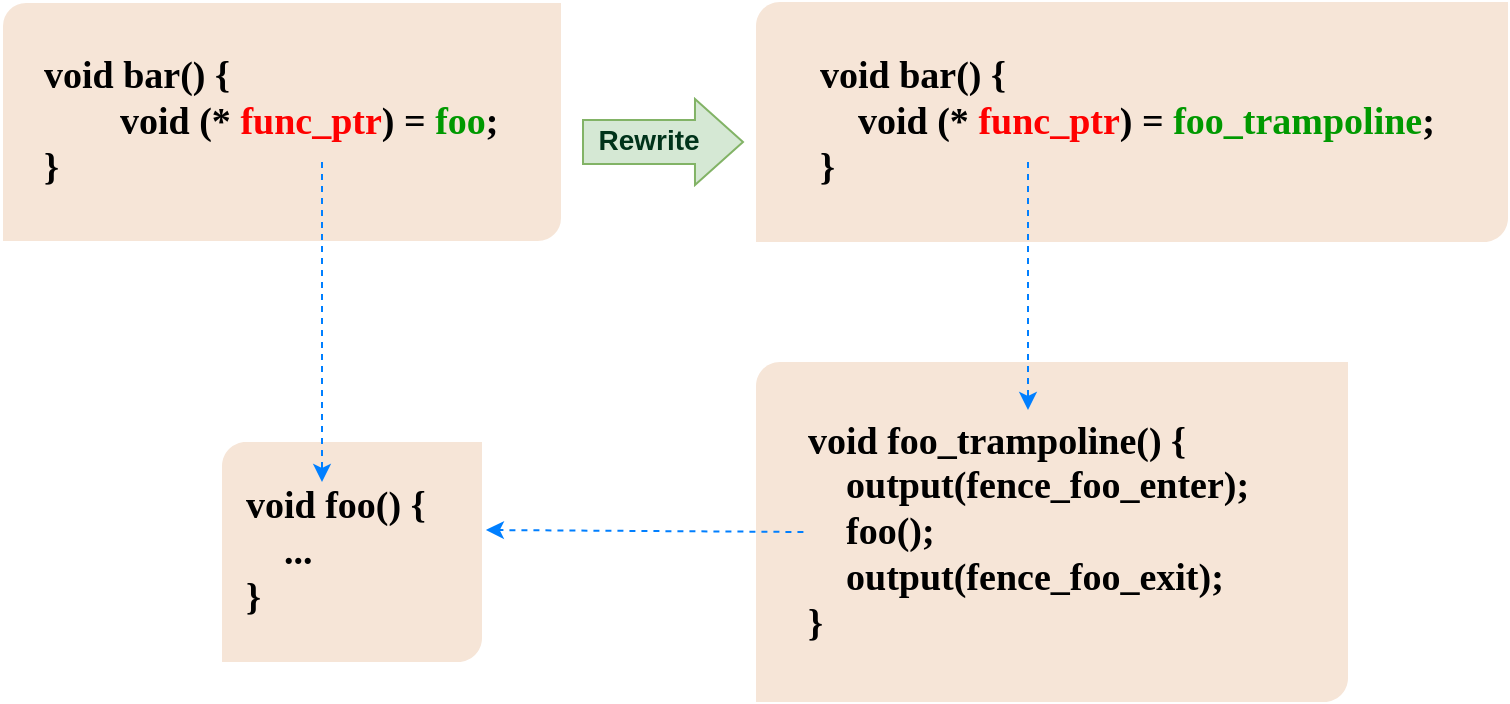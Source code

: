 <mxfile version="24.2.2" type="github">
  <diagram name="Page-1" id="VbyX8_4jnYz8GAd8oTI0">
    <mxGraphModel dx="1026" dy="651" grid="1" gridSize="10" guides="1" tooltips="1" connect="1" arrows="1" fold="1" page="1" pageScale="1" pageWidth="827" pageHeight="1169" math="0" shadow="0">
      <root>
        <mxCell id="0" />
        <mxCell id="1" parent="0" />
        <mxCell id="sega3yfczvwivRrzmNff-7" value="" style="group;fillColor=default;strokeColor=none;container=0;" vertex="1" connectable="0" parent="1">
          <mxGeometry x="37" y="320" width="280" height="120" as="geometry" />
        </mxCell>
        <mxCell id="sega3yfczvwivRrzmNff-12" value="" style="group" vertex="1" connectable="0" parent="1">
          <mxGeometry x="414" y="500" width="296" height="170" as="geometry" />
        </mxCell>
        <mxCell id="sega3yfczvwivRrzmNff-5" value="" style="verticalLabelPosition=bottom;verticalAlign=top;html=1;shape=mxgraph.basic.diag_round_rect;dx=6;whiteSpace=wrap;strokeColor=none;fillColor=#f6e5d7;" vertex="1" parent="sega3yfczvwivRrzmNff-12">
          <mxGeometry width="296" height="170" as="geometry" />
        </mxCell>
        <mxCell id="sega3yfczvwivRrzmNff-6" value="&lt;div style=&quot;font-size: 19px;&quot;&gt;&lt;b style=&quot;background-color: initial;&quot;&gt;&lt;font face=&quot;Times New Roman&quot;&gt;void foo_trampoline() {&lt;/font&gt;&lt;/b&gt;&lt;br&gt;&lt;/div&gt;&lt;div style=&quot;font-size: 19px;&quot;&gt;&lt;div&gt;&lt;b&gt;&lt;font face=&quot;Times New Roman&quot;&gt;&lt;span style=&quot;white-space: pre;&quot;&gt;&amp;nbsp;&amp;nbsp;&amp;nbsp;&amp;nbsp;output(fence_foo_enter);&lt;br&gt;&lt;/span&gt;&lt;/font&gt;&lt;/b&gt;&lt;/div&gt;&lt;div&gt;&lt;b&gt;&lt;font face=&quot;Times New Roman&quot;&gt;&lt;span style=&quot;white-space: pre;&quot;&gt;&amp;nbsp;&amp;nbsp;&amp;nbsp;&amp;nbsp;&lt;/span&gt;foo();&lt;br&gt;&lt;/font&gt;&lt;/b&gt;&lt;/div&gt;&lt;div&gt;&lt;/div&gt;&lt;div&gt;&lt;b&gt;&lt;font face=&quot;Times New Roman&quot;&gt;&lt;span style=&quot;white-space: pre;&quot;&gt;&amp;nbsp;&amp;nbsp;&amp;nbsp;&amp;nbsp;&lt;/span&gt;output(fence_foo_exit);&lt;br&gt;&lt;/font&gt;&lt;/b&gt;&lt;/div&gt;&lt;div&gt;&lt;b&gt;&lt;font face=&quot;Times New Roman&quot;&gt;}&lt;/font&gt;&lt;/b&gt;&lt;/div&gt;&lt;/div&gt;" style="text;html=1;align=left;verticalAlign=middle;whiteSpace=wrap;rounded=0;" vertex="1" parent="sega3yfczvwivRrzmNff-12">
          <mxGeometry x="23.71" y="19.23" width="248.57" height="131.54" as="geometry" />
        </mxCell>
        <mxCell id="sega3yfczvwivRrzmNff-13" value="" style="group" vertex="1" connectable="0" parent="1">
          <mxGeometry x="414" y="320" width="376" height="120" as="geometry" />
        </mxCell>
        <mxCell id="sega3yfczvwivRrzmNff-14" value="" style="verticalLabelPosition=bottom;verticalAlign=top;html=1;shape=mxgraph.basic.diag_round_rect;dx=6;whiteSpace=wrap;fillColor=#f6e5d7;strokeColor=none;" vertex="1" parent="sega3yfczvwivRrzmNff-13">
          <mxGeometry width="376.0" height="120.0" as="geometry" />
        </mxCell>
        <mxCell id="sega3yfczvwivRrzmNff-15" value="&lt;div style=&quot;font-size: 19px;&quot;&gt;&lt;div&gt;&lt;b&gt;&lt;font face=&quot;Times New Roman&quot;&gt;void bar() {&lt;br&gt;&lt;span style=&quot;white-space: pre;&quot;&gt;&amp;nbsp;&amp;nbsp;&amp;nbsp;&amp;nbsp;&lt;/span&gt;void (* &lt;font color=&quot;#ff0000&quot;&gt;func_ptr&lt;/font&gt;) =&amp;nbsp;&lt;/font&gt;&lt;/b&gt;&lt;b&gt;&lt;font color=&quot;#009900&quot; face=&quot;Times New Roman&quot;&gt;foo_trampoline&lt;/font&gt;&lt;/b&gt;&lt;b&gt;&lt;font face=&quot;Times New Roman&quot;&gt;;&lt;br&gt;&lt;/font&gt;&lt;/b&gt;&lt;/div&gt;&lt;div&gt;&lt;b&gt;&lt;font face=&quot;Times New Roman&quot;&gt;}&lt;/font&gt;&lt;/b&gt;&lt;/div&gt;&lt;/div&gt;" style="text;html=1;align=left;verticalAlign=middle;whiteSpace=wrap;rounded=0;" vertex="1" parent="sega3yfczvwivRrzmNff-13">
          <mxGeometry x="30.118" y="13.574" width="315.751" height="92.852" as="geometry" />
        </mxCell>
        <mxCell id="sega3yfczvwivRrzmNff-21" value="" style="endArrow=classic;html=1;rounded=0;entryX=0.387;entryY=-0.002;entryDx=0;entryDy=0;entryPerimeter=0;dashed=1;strokeColor=#007FFF;" edge="1" parent="sega3yfczvwivRrzmNff-13">
          <mxGeometry width="50" height="50" relative="1" as="geometry">
            <mxPoint x="136" y="80" as="sourcePoint" />
            <mxPoint x="136.002" y="203.997" as="targetPoint" />
          </mxGeometry>
        </mxCell>
        <mxCell id="sega3yfczvwivRrzmNff-16" value="" style="group" vertex="1" connectable="0" parent="1">
          <mxGeometry x="147" y="540" width="130" height="110" as="geometry" />
        </mxCell>
        <mxCell id="sega3yfczvwivRrzmNff-17" value="" style="verticalLabelPosition=bottom;verticalAlign=top;html=1;shape=mxgraph.basic.diag_round_rect;dx=6;whiteSpace=wrap;strokeColor=none;fillColor=#f6e5d7;" vertex="1" parent="sega3yfczvwivRrzmNff-16">
          <mxGeometry width="130" height="110" as="geometry" />
        </mxCell>
        <mxCell id="sega3yfczvwivRrzmNff-18" value="&lt;div style=&quot;font-size: 19px;&quot;&gt;&lt;b&gt;&lt;font face=&quot;Times New Roman&quot;&gt;void foo() {&lt;/font&gt;&lt;/b&gt;&lt;div&gt;&lt;b&gt;&lt;font face=&quot;Times New Roman&quot;&gt;&lt;span style=&quot;white-space: pre;&quot;&gt;&amp;nbsp;&amp;nbsp;&amp;nbsp;&amp;nbsp;&lt;/span&gt;...&lt;/font&gt;&lt;/b&gt;&lt;/div&gt;&lt;div&gt;&lt;b&gt;&lt;font face=&quot;Times New Roman&quot;&gt;}&lt;/font&gt;&lt;/b&gt;&lt;/div&gt;&lt;/div&gt;" style="text;html=1;align=left;verticalAlign=middle;whiteSpace=wrap;rounded=0;" vertex="1" parent="sega3yfczvwivRrzmNff-16">
          <mxGeometry x="10.413" y="12.443" width="109.169" height="85.114" as="geometry" />
        </mxCell>
        <mxCell id="sega3yfczvwivRrzmNff-22" value="" style="endArrow=classic;html=1;rounded=0;exitX=0;exitY=0.5;exitDx=0;exitDy=0;entryX=1.015;entryY=0.4;entryDx=0;entryDy=0;entryPerimeter=0;dashed=1;strokeColor=#007FFF;" edge="1" parent="1" source="sega3yfczvwivRrzmNff-6" target="sega3yfczvwivRrzmNff-17">
          <mxGeometry width="50" height="50" relative="1" as="geometry">
            <mxPoint x="560" y="588" as="sourcePoint" />
            <mxPoint x="770" y="588" as="targetPoint" />
          </mxGeometry>
        </mxCell>
        <mxCell id="sega3yfczvwivRrzmNff-23" value="" style="shape=flexArrow;endArrow=classic;html=1;rounded=0;strokeColor=#82b366;align=center;verticalAlign=middle;fontFamily=Helvetica;fontSize=11;fontColor=#97D077;labelBackgroundColor=none;width=22;endSize=7.67;fillColor=#d5e8d4;" edge="1" parent="1">
          <mxGeometry width="50" height="50" relative="1" as="geometry">
            <mxPoint x="327" y="390" as="sourcePoint" />
            <mxPoint x="408" y="390" as="targetPoint" />
          </mxGeometry>
        </mxCell>
        <mxCell id="sega3yfczvwivRrzmNff-29" value="&lt;font style=&quot;font-size: 14px;&quot; color=&quot;#00331a&quot;&gt;&lt;b&gt;Rewrite&lt;/b&gt;&lt;/font&gt;" style="edgeLabel;html=1;align=center;verticalAlign=middle;resizable=0;points=[];fontFamily=Helvetica;fontSize=11;fontColor=default;labelBackgroundColor=none;" vertex="1" connectable="0" parent="sega3yfczvwivRrzmNff-23">
          <mxGeometry x="-0.257" y="1" relative="1" as="geometry">
            <mxPoint x="3" as="offset" />
          </mxGeometry>
        </mxCell>
        <mxCell id="sega3yfczvwivRrzmNff-2" value="" style="verticalLabelPosition=bottom;verticalAlign=top;html=1;shape=mxgraph.basic.diag_round_rect;dx=6;whiteSpace=wrap;strokeColor=#FFFFFF;fillColor=#f6e5d7;" vertex="1" parent="1">
          <mxGeometry x="37" y="320" width="280.0" height="120" as="geometry" />
        </mxCell>
        <mxCell id="sega3yfczvwivRrzmNff-4" value="&lt;div style=&quot;font-size: 19px;&quot;&gt;&lt;b style=&quot;background-color: initial;&quot;&gt;&lt;font face=&quot;Times New Roman&quot;&gt;void bar() {&lt;/font&gt;&lt;/b&gt;&lt;br&gt;&lt;/div&gt;&lt;div style=&quot;font-size: 19px;&quot;&gt;&lt;b&gt;&lt;font face=&quot;Times New Roman&quot; style=&quot;font-size: 19px;&quot;&gt;&lt;span style=&quot;white-space: pre;&quot;&gt;&#x9;&lt;/span&gt;void (* &lt;font color=&quot;#ff0000&quot;&gt;func_ptr&lt;/font&gt;) = &lt;font color=&quot;#009900&quot;&gt;foo&lt;/font&gt;;&lt;br&gt;&lt;/font&gt;&lt;/b&gt;&lt;/div&gt;&lt;div style=&quot;font-size: 19px;&quot;&gt;&lt;b style=&quot;&quot;&gt;&lt;font face=&quot;Times New Roman&quot; style=&quot;font-size: 19px;&quot;&gt;}&lt;/font&gt;&lt;/b&gt;&lt;/div&gt;" style="text;html=1;align=left;verticalAlign=middle;whiteSpace=wrap;rounded=0;fillColor=none;" vertex="1" parent="1">
          <mxGeometry x="55.667" y="345.714" width="252.0" height="68.571" as="geometry" />
        </mxCell>
        <mxCell id="sega3yfczvwivRrzmNff-26" value="" style="endArrow=classic;html=1;rounded=0;dashed=1;strokeColor=#007FFF;" edge="1" parent="1">
          <mxGeometry width="50" height="50" relative="1" as="geometry">
            <mxPoint x="197" y="400" as="sourcePoint" />
            <mxPoint x="197" y="560" as="targetPoint" />
          </mxGeometry>
        </mxCell>
      </root>
    </mxGraphModel>
  </diagram>
</mxfile>
